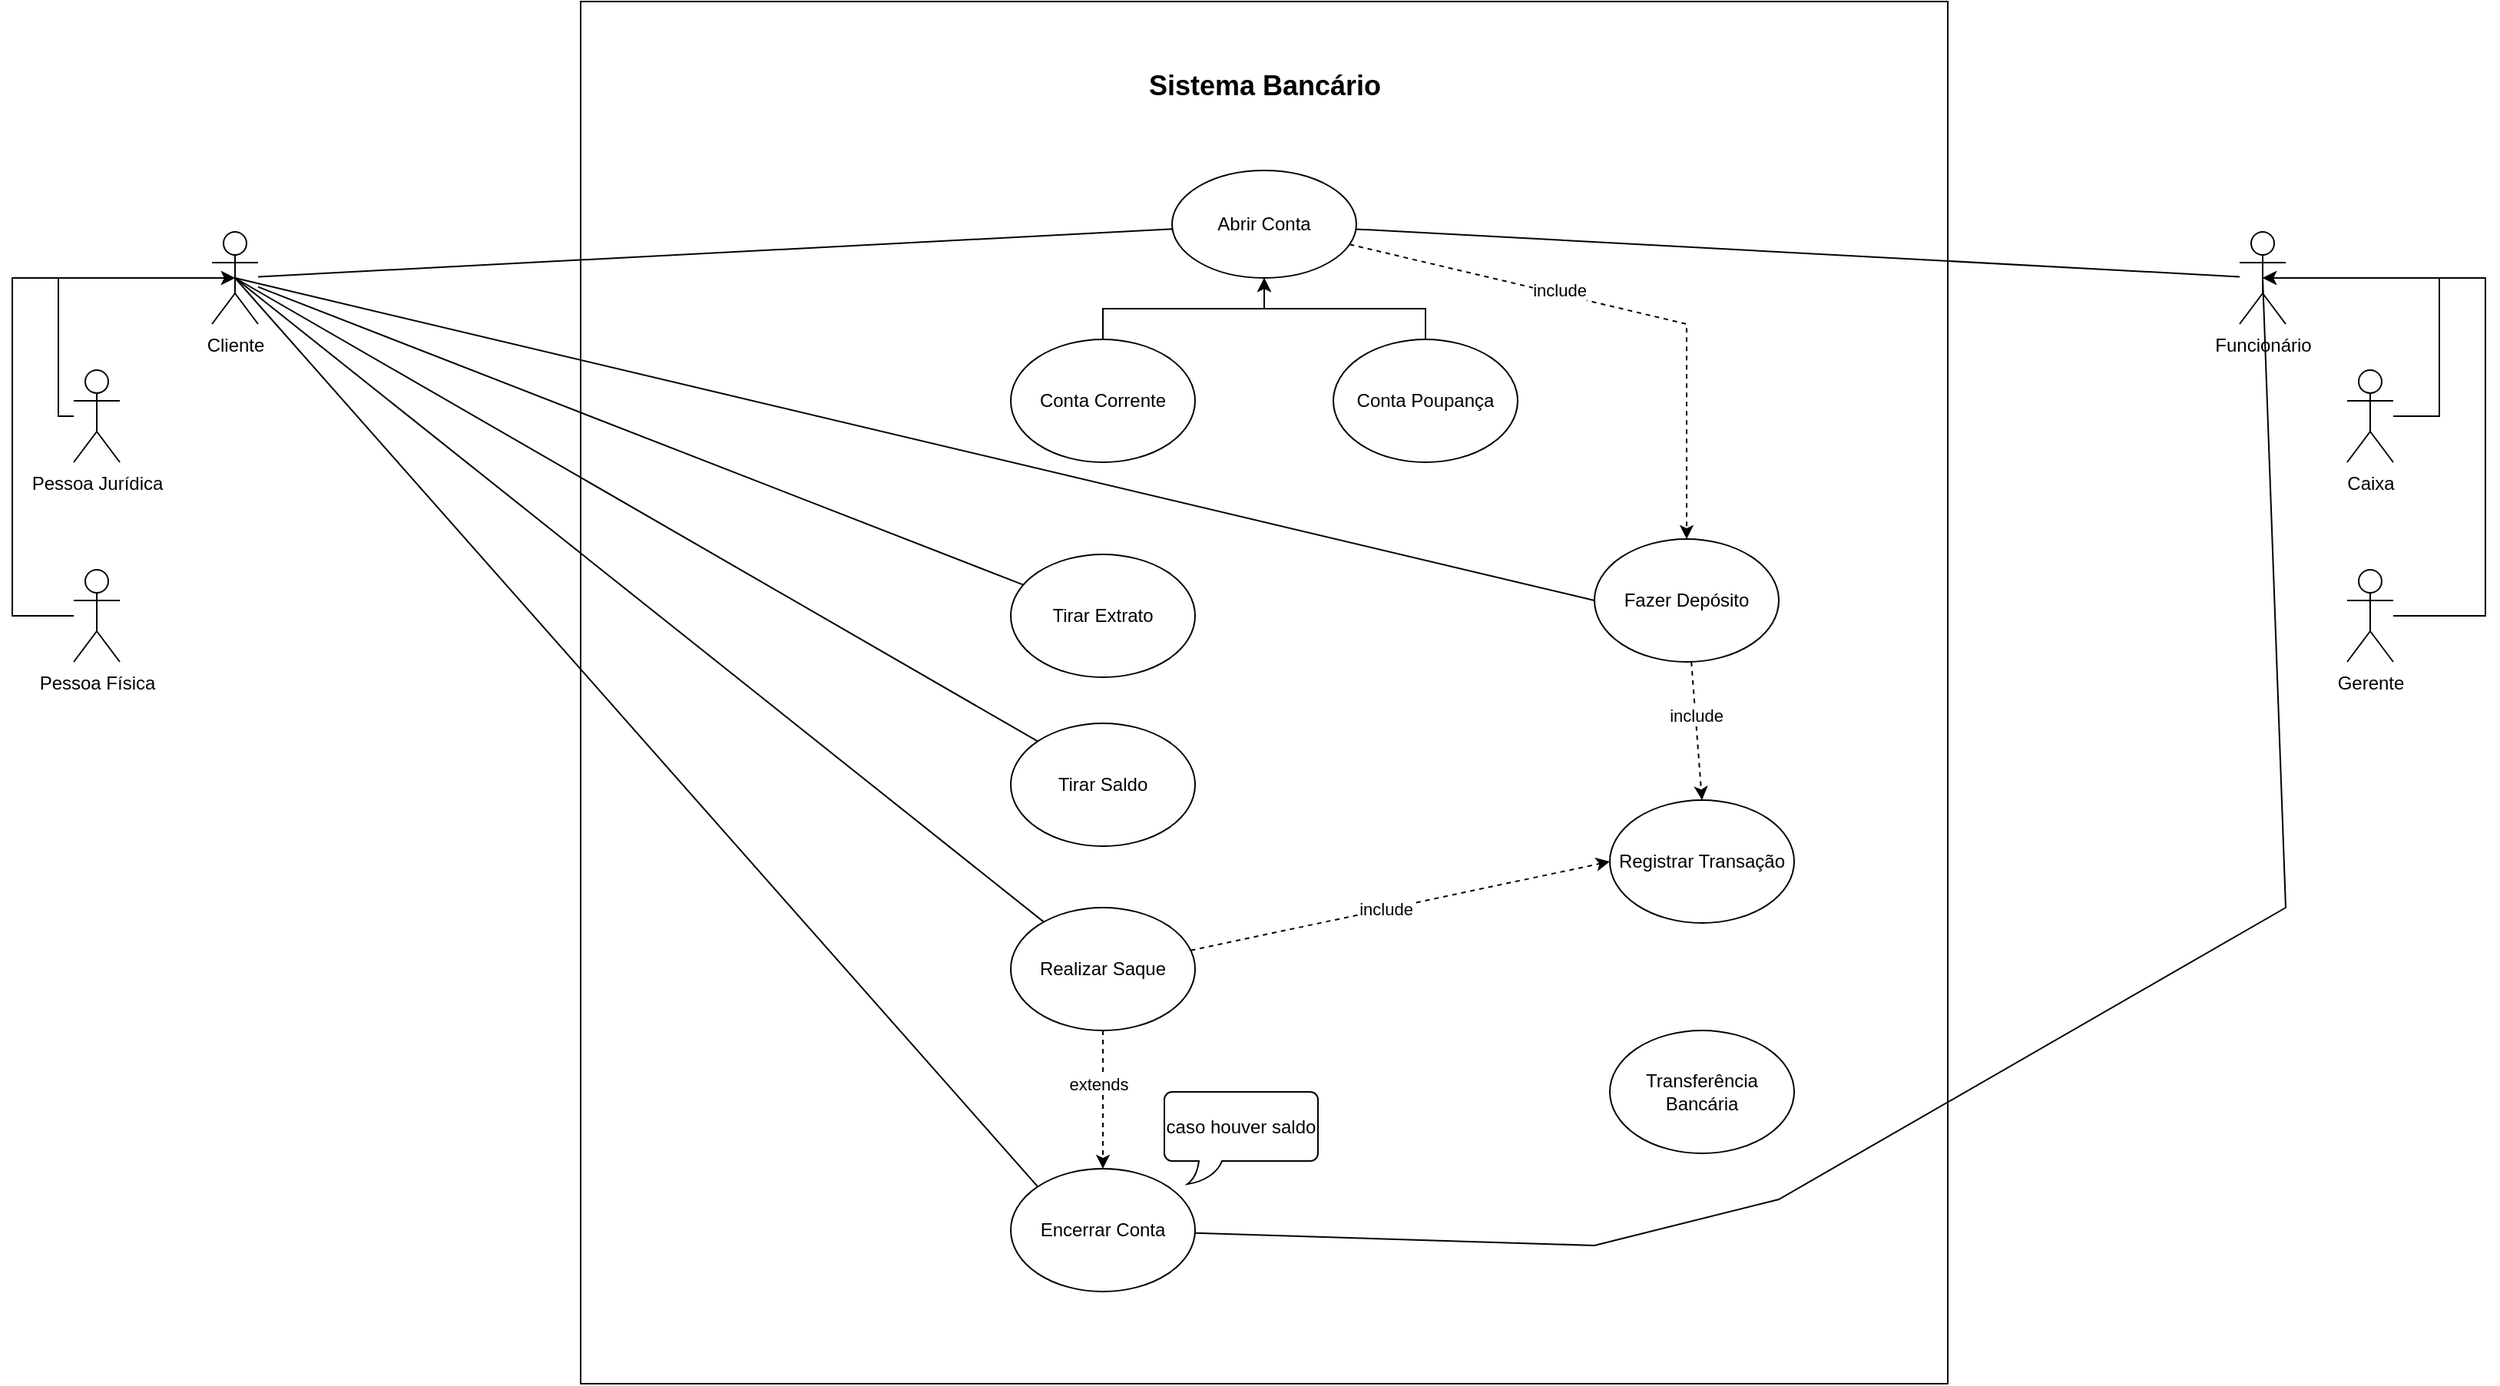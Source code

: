 <mxfile version="24.7.10">
  <diagram name="Página-1" id="OVypDS5loaO4sWUZ6Tkg">
    <mxGraphModel dx="1365" dy="1455" grid="1" gridSize="10" guides="1" tooltips="1" connect="1" arrows="1" fold="1" page="1" pageScale="1" pageWidth="827" pageHeight="1169" math="0" shadow="0">
      <root>
        <mxCell id="0" />
        <mxCell id="1" parent="0" />
        <mxCell id="u-yBkC2X34SG5aHqilfK-1" value="Cliente" style="shape=umlActor;verticalLabelPosition=bottom;verticalAlign=top;html=1;outlineConnect=0;points=[[0,0.333,0,0,0],[0,1,0,0,0],[0.25,0.1,0,0,0],[0.5,0,0,0,0],[0.5,0.5,0,0,0],[0.75,0.1,0,0,0],[1,0.333,0,0,0],[1,1,0,0,0]];" parent="1" vertex="1">
          <mxGeometry x="-690" y="-450" width="30" height="60" as="geometry" />
        </mxCell>
        <mxCell id="u-yBkC2X34SG5aHqilfK-10" value="Pessoa Física&lt;div&gt;&lt;br&gt;&lt;/div&gt;" style="shape=umlActor;verticalLabelPosition=bottom;verticalAlign=top;html=1;outlineConnect=0;" parent="1" vertex="1">
          <mxGeometry x="-780" y="-230" width="30" height="60" as="geometry" />
        </mxCell>
        <mxCell id="u-yBkC2X34SG5aHqilfK-11" value="&lt;div&gt;Pessoa Jurídica&lt;/div&gt;&lt;div&gt;&lt;br&gt;&lt;/div&gt;" style="shape=umlActor;verticalLabelPosition=bottom;verticalAlign=top;html=1;outlineConnect=0;" parent="1" vertex="1">
          <mxGeometry x="-780" y="-360" width="30" height="60" as="geometry" />
        </mxCell>
        <mxCell id="u-yBkC2X34SG5aHqilfK-19" value="Funcionário" style="shape=umlActor;verticalLabelPosition=bottom;verticalAlign=top;html=1;outlineConnect=0;" parent="1" vertex="1">
          <mxGeometry x="630" y="-450" width="30" height="60" as="geometry" />
        </mxCell>
        <mxCell id="u-yBkC2X34SG5aHqilfK-21" value="Gerente" style="shape=umlActor;verticalLabelPosition=bottom;verticalAlign=top;html=1;outlineConnect=0;" parent="1" vertex="1">
          <mxGeometry x="700" y="-230" width="30" height="60" as="geometry" />
        </mxCell>
        <mxCell id="u-yBkC2X34SG5aHqilfK-27" value="" style="rounded=0;whiteSpace=wrap;html=1;" parent="1" vertex="1">
          <mxGeometry x="-450" y="-600" width="890" height="900" as="geometry" />
        </mxCell>
        <mxCell id="u-yBkC2X34SG5aHqilfK-29" value="&lt;b&gt;&lt;font style=&quot;font-size: 18px;&quot;&gt;Sistema Bancário&lt;/font&gt;&lt;/b&gt;" style="text;html=1;align=center;verticalAlign=middle;whiteSpace=wrap;rounded=0;" parent="1" vertex="1">
          <mxGeometry x="-82.5" y="-560" width="155" height="30" as="geometry" />
        </mxCell>
        <mxCell id="u-yBkC2X34SG5aHqilfK-31" value="Abrir Conta" style="ellipse;whiteSpace=wrap;html=1;" parent="1" vertex="1">
          <mxGeometry x="-65" y="-490" width="120" height="70" as="geometry" />
        </mxCell>
        <mxCell id="u-yBkC2X34SG5aHqilfK-48" style="edgeStyle=orthogonalEdgeStyle;rounded=0;orthogonalLoop=1;jettySize=auto;html=1;" parent="1" source="u-yBkC2X34SG5aHqilfK-32" target="u-yBkC2X34SG5aHqilfK-31" edge="1">
          <mxGeometry relative="1" as="geometry" />
        </mxCell>
        <mxCell id="u-yBkC2X34SG5aHqilfK-32" value="Conta Corrente" style="ellipse;whiteSpace=wrap;html=1;" parent="1" vertex="1">
          <mxGeometry x="-170" y="-380" width="120" height="80" as="geometry" />
        </mxCell>
        <mxCell id="u-yBkC2X34SG5aHqilfK-47" style="edgeStyle=orthogonalEdgeStyle;rounded=0;orthogonalLoop=1;jettySize=auto;html=1;" parent="1" source="u-yBkC2X34SG5aHqilfK-33" target="u-yBkC2X34SG5aHqilfK-31" edge="1">
          <mxGeometry relative="1" as="geometry" />
        </mxCell>
        <mxCell id="u-yBkC2X34SG5aHqilfK-40" value="Caixa" style="shape=umlActor;verticalLabelPosition=bottom;verticalAlign=top;html=1;outlineConnect=0;" parent="1" vertex="1">
          <mxGeometry x="700" y="-360" width="30" height="60" as="geometry" />
        </mxCell>
        <mxCell id="u-yBkC2X34SG5aHqilfK-46" value="" style="endArrow=none;html=1;rounded=0;" parent="1" source="u-yBkC2X34SG5aHqilfK-1" target="u-yBkC2X34SG5aHqilfK-31" edge="1">
          <mxGeometry width="50" height="50" relative="1" as="geometry">
            <mxPoint x="-700" y="220" as="sourcePoint" />
            <mxPoint x="-650" y="170" as="targetPoint" />
          </mxGeometry>
        </mxCell>
        <mxCell id="u-yBkC2X34SG5aHqilfK-49" value="" style="endArrow=none;html=1;rounded=0;" parent="1" source="u-yBkC2X34SG5aHqilfK-31" target="u-yBkC2X34SG5aHqilfK-19" edge="1">
          <mxGeometry width="50" height="50" relative="1" as="geometry">
            <mxPoint x="560" y="200" as="sourcePoint" />
            <mxPoint x="610" y="150" as="targetPoint" />
          </mxGeometry>
        </mxCell>
        <mxCell id="u-yBkC2X34SG5aHqilfK-50" value="Tirar Extrato" style="ellipse;whiteSpace=wrap;html=1;" parent="1" vertex="1">
          <mxGeometry x="-170" y="-240" width="120" height="80" as="geometry" />
        </mxCell>
        <mxCell id="u-yBkC2X34SG5aHqilfK-51" value="Tirar Saldo" style="ellipse;whiteSpace=wrap;html=1;" parent="1" vertex="1">
          <mxGeometry x="-170" y="-130" width="120" height="80" as="geometry" />
        </mxCell>
        <mxCell id="rdwGBLl-BB3dfzOJK9Kl-1" value="Registrar Transação" style="ellipse;whiteSpace=wrap;html=1;" vertex="1" parent="1">
          <mxGeometry x="220" y="-80" width="120" height="80" as="geometry" />
        </mxCell>
        <mxCell id="rdwGBLl-BB3dfzOJK9Kl-2" value="Realizar Saque" style="ellipse;whiteSpace=wrap;html=1;" vertex="1" parent="1">
          <mxGeometry x="-170" y="-10" width="120" height="80" as="geometry" />
        </mxCell>
        <mxCell id="rdwGBLl-BB3dfzOJK9Kl-3" value="Fazer Depósito" style="ellipse;whiteSpace=wrap;html=1;" vertex="1" parent="1">
          <mxGeometry x="210" y="-250" width="120" height="80" as="geometry" />
        </mxCell>
        <mxCell id="rdwGBLl-BB3dfzOJK9Kl-4" value="Encerrar Conta" style="ellipse;whiteSpace=wrap;html=1;" vertex="1" parent="1">
          <mxGeometry x="-170" y="160" width="120" height="80" as="geometry" />
        </mxCell>
        <mxCell id="rdwGBLl-BB3dfzOJK9Kl-6" value="" style="endArrow=none;html=1;rounded=0;" edge="1" parent="1" source="u-yBkC2X34SG5aHqilfK-1" target="u-yBkC2X34SG5aHqilfK-50">
          <mxGeometry width="50" height="50" relative="1" as="geometry">
            <mxPoint x="-410" y="370" as="sourcePoint" />
            <mxPoint x="-360" y="320" as="targetPoint" />
          </mxGeometry>
        </mxCell>
        <mxCell id="rdwGBLl-BB3dfzOJK9Kl-8" value="" style="endArrow=none;html=1;rounded=0;entryX=0;entryY=0;entryDx=0;entryDy=0;exitX=0.5;exitY=0.5;exitDx=0;exitDy=0;exitPerimeter=0;" edge="1" parent="1" source="u-yBkC2X34SG5aHqilfK-1" target="u-yBkC2X34SG5aHqilfK-51">
          <mxGeometry width="50" height="50" relative="1" as="geometry">
            <mxPoint x="-540" y="510" as="sourcePoint" />
            <mxPoint x="-490" y="460" as="targetPoint" />
          </mxGeometry>
        </mxCell>
        <mxCell id="rdwGBLl-BB3dfzOJK9Kl-9" value="" style="endArrow=none;html=1;rounded=0;entryX=0.5;entryY=0.5;entryDx=0;entryDy=0;entryPerimeter=0;" edge="1" parent="1" source="rdwGBLl-BB3dfzOJK9Kl-4" target="u-yBkC2X34SG5aHqilfK-19">
          <mxGeometry width="50" height="50" relative="1" as="geometry">
            <mxPoint x="460" y="450" as="sourcePoint" />
            <mxPoint x="510" y="400" as="targetPoint" />
            <Array as="points">
              <mxPoint x="210" y="210" />
              <mxPoint x="330" y="180" />
              <mxPoint x="660" y="-10" />
            </Array>
          </mxGeometry>
        </mxCell>
        <mxCell id="rdwGBLl-BB3dfzOJK9Kl-10" value="" style="endArrow=none;html=1;rounded=0;entryX=0;entryY=0;entryDx=0;entryDy=0;exitX=0.5;exitY=0.5;exitDx=0;exitDy=0;exitPerimeter=0;" edge="1" parent="1" source="u-yBkC2X34SG5aHqilfK-1" target="rdwGBLl-BB3dfzOJK9Kl-4">
          <mxGeometry width="50" height="50" relative="1" as="geometry">
            <mxPoint x="-520" y="560" as="sourcePoint" />
            <mxPoint x="-470" y="510" as="targetPoint" />
          </mxGeometry>
        </mxCell>
        <mxCell id="rdwGBLl-BB3dfzOJK9Kl-19" value="" style="endArrow=classic;html=1;rounded=0;entryX=0.5;entryY=0;entryDx=0;entryDy=0;dashed=1;" edge="1" parent="1" source="rdwGBLl-BB3dfzOJK9Kl-3" target="rdwGBLl-BB3dfzOJK9Kl-1">
          <mxGeometry width="50" height="50" relative="1" as="geometry">
            <mxPoint x="-169" y="460" as="sourcePoint" />
            <mxPoint x="-169" y="530" as="targetPoint" />
          </mxGeometry>
        </mxCell>
        <mxCell id="rdwGBLl-BB3dfzOJK9Kl-21" value="include" style="edgeLabel;html=1;align=center;verticalAlign=middle;resizable=0;points=[];" vertex="1" connectable="0" parent="rdwGBLl-BB3dfzOJK9Kl-19">
          <mxGeometry x="-0.225" relative="1" as="geometry">
            <mxPoint as="offset" />
          </mxGeometry>
        </mxCell>
        <mxCell id="rdwGBLl-BB3dfzOJK9Kl-20" value="" style="endArrow=classic;html=1;rounded=0;entryX=0;entryY=0.5;entryDx=0;entryDy=0;dashed=1;" edge="1" parent="1" source="rdwGBLl-BB3dfzOJK9Kl-2" target="rdwGBLl-BB3dfzOJK9Kl-1">
          <mxGeometry width="50" height="50" relative="1" as="geometry">
            <mxPoint x="-159" y="410" as="sourcePoint" />
            <mxPoint x="-229" y="570" as="targetPoint" />
          </mxGeometry>
        </mxCell>
        <mxCell id="rdwGBLl-BB3dfzOJK9Kl-22" value="include" style="edgeLabel;html=1;align=center;verticalAlign=middle;resizable=0;points=[];" vertex="1" connectable="0" parent="rdwGBLl-BB3dfzOJK9Kl-20">
          <mxGeometry x="-0.07" relative="1" as="geometry">
            <mxPoint as="offset" />
          </mxGeometry>
        </mxCell>
        <mxCell id="rdwGBLl-BB3dfzOJK9Kl-23" value="" style="endArrow=classic;html=1;rounded=0;exitX=0.5;exitY=1;exitDx=0;exitDy=0;entryX=0.5;entryY=0;entryDx=0;entryDy=0;dashed=1;" edge="1" parent="1" source="rdwGBLl-BB3dfzOJK9Kl-2" target="rdwGBLl-BB3dfzOJK9Kl-4">
          <mxGeometry width="50" height="50" relative="1" as="geometry">
            <mxPoint x="-310" y="650" as="sourcePoint" />
            <mxPoint x="-260" y="600" as="targetPoint" />
            <Array as="points" />
          </mxGeometry>
        </mxCell>
        <mxCell id="rdwGBLl-BB3dfzOJK9Kl-24" value="extends" style="edgeLabel;html=1;align=center;verticalAlign=middle;resizable=0;points=[];" vertex="1" connectable="0" parent="rdwGBLl-BB3dfzOJK9Kl-23">
          <mxGeometry x="-0.224" y="-3" relative="1" as="geometry">
            <mxPoint as="offset" />
          </mxGeometry>
        </mxCell>
        <mxCell id="rdwGBLl-BB3dfzOJK9Kl-26" value="caso houver saldo" style="whiteSpace=wrap;html=1;shape=mxgraph.basic.roundRectCallout;dx=30;dy=15;size=5;boundedLbl=1;" vertex="1" parent="1">
          <mxGeometry x="-70" y="110" width="100" height="60" as="geometry" />
        </mxCell>
        <mxCell id="rdwGBLl-BB3dfzOJK9Kl-28" value="" style="endArrow=none;html=1;rounded=0;exitX=0.5;exitY=0.5;exitDx=0;exitDy=0;exitPerimeter=0;" edge="1" parent="1" source="u-yBkC2X34SG5aHqilfK-1" target="rdwGBLl-BB3dfzOJK9Kl-2">
          <mxGeometry width="50" height="50" relative="1" as="geometry">
            <mxPoint x="-660" y="540" as="sourcePoint" />
            <mxPoint x="-610" y="490" as="targetPoint" />
          </mxGeometry>
        </mxCell>
        <mxCell id="rdwGBLl-BB3dfzOJK9Kl-29" value="" style="endArrow=none;html=1;rounded=0;entryX=0;entryY=0.5;entryDx=0;entryDy=0;exitX=0.5;exitY=0.5;exitDx=0;exitDy=0;exitPerimeter=0;" edge="1" parent="1" source="u-yBkC2X34SG5aHqilfK-1" target="rdwGBLl-BB3dfzOJK9Kl-3">
          <mxGeometry width="50" height="50" relative="1" as="geometry">
            <mxPoint x="-320" y="390" as="sourcePoint" />
            <mxPoint x="-211.426" y="391.716" as="targetPoint" />
          </mxGeometry>
        </mxCell>
        <mxCell id="rdwGBLl-BB3dfzOJK9Kl-30" value="" style="endArrow=classic;html=1;rounded=0;dashed=1;" edge="1" parent="1" source="u-yBkC2X34SG5aHqilfK-31" target="rdwGBLl-BB3dfzOJK9Kl-3">
          <mxGeometry width="50" height="50" relative="1" as="geometry">
            <mxPoint x="24" y="-425" as="sourcePoint" />
            <mxPoint x="558" y="360" as="targetPoint" />
            <Array as="points">
              <mxPoint x="270" y="-390" />
            </Array>
          </mxGeometry>
        </mxCell>
        <mxCell id="rdwGBLl-BB3dfzOJK9Kl-31" value="include" style="edgeLabel;html=1;align=center;verticalAlign=middle;resizable=0;points=[];" vertex="1" connectable="0" parent="rdwGBLl-BB3dfzOJK9Kl-30">
          <mxGeometry x="-0.24" y="2" relative="1" as="geometry">
            <mxPoint as="offset" />
          </mxGeometry>
        </mxCell>
        <mxCell id="u-yBkC2X34SG5aHqilfK-33" value="Conta Poupança" style="ellipse;whiteSpace=wrap;html=1;" parent="1" vertex="1">
          <mxGeometry x="40" y="-380" width="120" height="80" as="geometry" />
        </mxCell>
        <mxCell id="rdwGBLl-BB3dfzOJK9Kl-33" style="edgeStyle=orthogonalEdgeStyle;rounded=0;orthogonalLoop=1;jettySize=auto;html=1;entryX=0.5;entryY=0.5;entryDx=0;entryDy=0;entryPerimeter=0;" edge="1" parent="1" source="u-yBkC2X34SG5aHqilfK-21" target="u-yBkC2X34SG5aHqilfK-19">
          <mxGeometry relative="1" as="geometry">
            <Array as="points">
              <mxPoint x="790" y="-200" />
              <mxPoint x="790" y="-420" />
            </Array>
          </mxGeometry>
        </mxCell>
        <mxCell id="rdwGBLl-BB3dfzOJK9Kl-34" style="edgeStyle=orthogonalEdgeStyle;rounded=0;orthogonalLoop=1;jettySize=auto;html=1;entryX=0.5;entryY=0.5;entryDx=0;entryDy=0;entryPerimeter=0;" edge="1" parent="1" source="u-yBkC2X34SG5aHqilfK-40" target="u-yBkC2X34SG5aHqilfK-19">
          <mxGeometry relative="1" as="geometry">
            <Array as="points">
              <mxPoint x="760" y="-330" />
              <mxPoint x="760" y="-420" />
            </Array>
          </mxGeometry>
        </mxCell>
        <mxCell id="rdwGBLl-BB3dfzOJK9Kl-35" style="edgeStyle=orthogonalEdgeStyle;rounded=0;orthogonalLoop=1;jettySize=auto;html=1;entryX=0.5;entryY=0.5;entryDx=0;entryDy=0;entryPerimeter=0;" edge="1" parent="1" source="u-yBkC2X34SG5aHqilfK-10" target="u-yBkC2X34SG5aHqilfK-1">
          <mxGeometry relative="1" as="geometry">
            <Array as="points">
              <mxPoint x="-820" y="-200" />
              <mxPoint x="-820" y="-420" />
            </Array>
          </mxGeometry>
        </mxCell>
        <mxCell id="rdwGBLl-BB3dfzOJK9Kl-36" style="edgeStyle=orthogonalEdgeStyle;rounded=0;orthogonalLoop=1;jettySize=auto;html=1;entryX=0.5;entryY=0.5;entryDx=0;entryDy=0;entryPerimeter=0;" edge="1" parent="1" source="u-yBkC2X34SG5aHqilfK-11" target="u-yBkC2X34SG5aHqilfK-1">
          <mxGeometry relative="1" as="geometry">
            <Array as="points">
              <mxPoint x="-790" y="-330" />
              <mxPoint x="-790" y="-420" />
            </Array>
          </mxGeometry>
        </mxCell>
        <mxCell id="rdwGBLl-BB3dfzOJK9Kl-37" value="Transferência Bancária" style="ellipse;whiteSpace=wrap;html=1;" vertex="1" parent="1">
          <mxGeometry x="220" y="70" width="120" height="80" as="geometry" />
        </mxCell>
      </root>
    </mxGraphModel>
  </diagram>
</mxfile>
